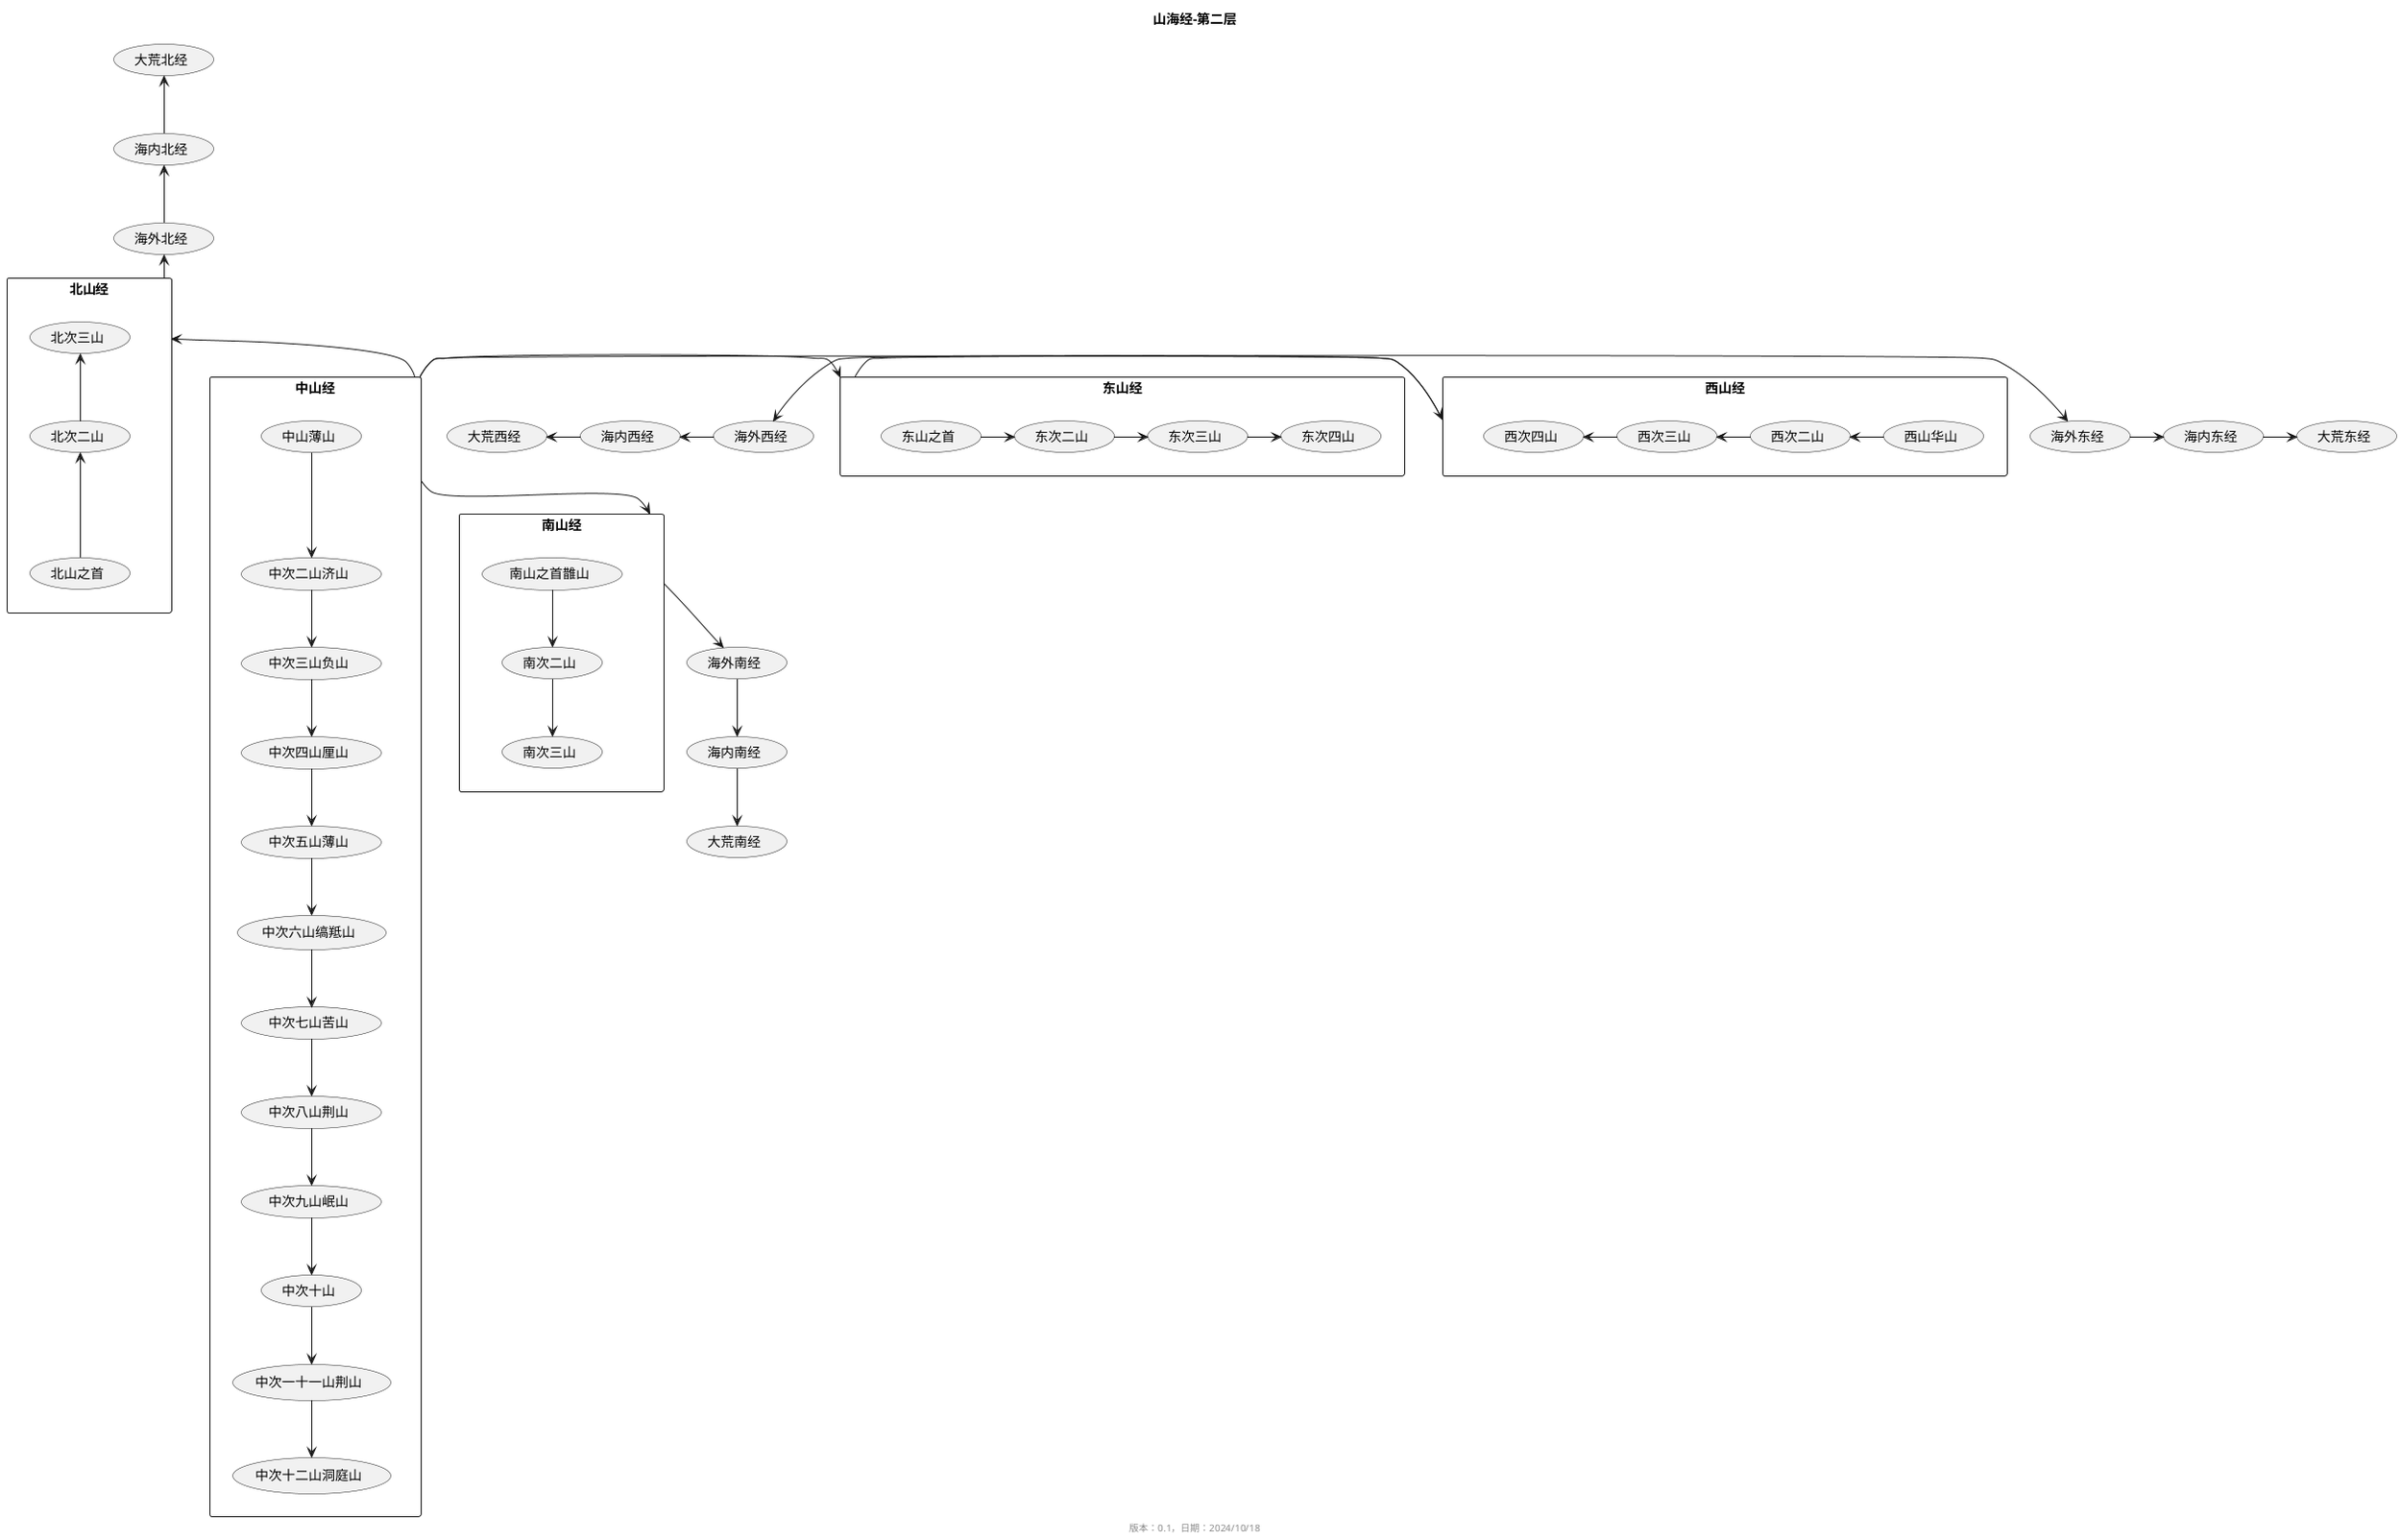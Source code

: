 @startuml

title "山海经-第二层"

skinparam packageStyle rectangle

rectangle 中山经 {
    (中山薄山)-down->(中次二山济山)
    (中次二山济山)-down->(中次三山负山)
    (中次三山负山)-down->(中次四山厘山)
    (中次四山厘山)-down->(中次五山薄山)
    (中次五山薄山)-down->(中次六山缟羝山)
    (中次六山缟羝山)-down->(中次七山苦山)
    (中次七山苦山)-down->(中次八山荆山)
    (中次八山荆山)-down->(中次九山岷山)
    (中次九山岷山)-down->(中次十山)
    (中次十山)-down->(中次一十一山荆山)
    (中次一十一山荆山)-down->(中次十二山洞庭山)
}

rectangle 东山经 {
    (东山之首)-right->(东次二山)
    (东次二山)-right->(东次三山)
    (东次三山)-right->(东次四山)
}

rectangle 北山经 {
    (北山之首)-up->(北次二山)
    (北次二山)-up->(北次三山)
}

rectangle 西山经 {
    (西山华山)-left->(西次二山)
    (西次二山)-left->(西次三山)
    (西次三山)-left->(西次四山)
}

rectangle 南山经 {
    (南山之首䧿山)-down->(南次二山)
    (南次二山)-down->(南次三山)
}

(中山经)-up->(北山经)
(中山经)-right->(东山经)
(中山经)-down->(南山经)
(中山经)-left->(西山经)

(南山经)-down->(海外南经)
(海外南经)-down->(海内南经)
(海内南经)-down->(大荒南经)

(西山经)-left->(海外西经)
(海外西经)-left->(海内西经)
(海内西经)-left->(大荒西经)

(北山经)-up->(海外北经)
(海外北经)-up->(海内北经)
(海内北经)-up->(大荒北经)

(东山经)-right->(海外东经)
(海外东经)-right->(海内东经)
(海内东经)-right->(大荒东经)

footer 版本：0.1，日期：2024/10/18

@enduml